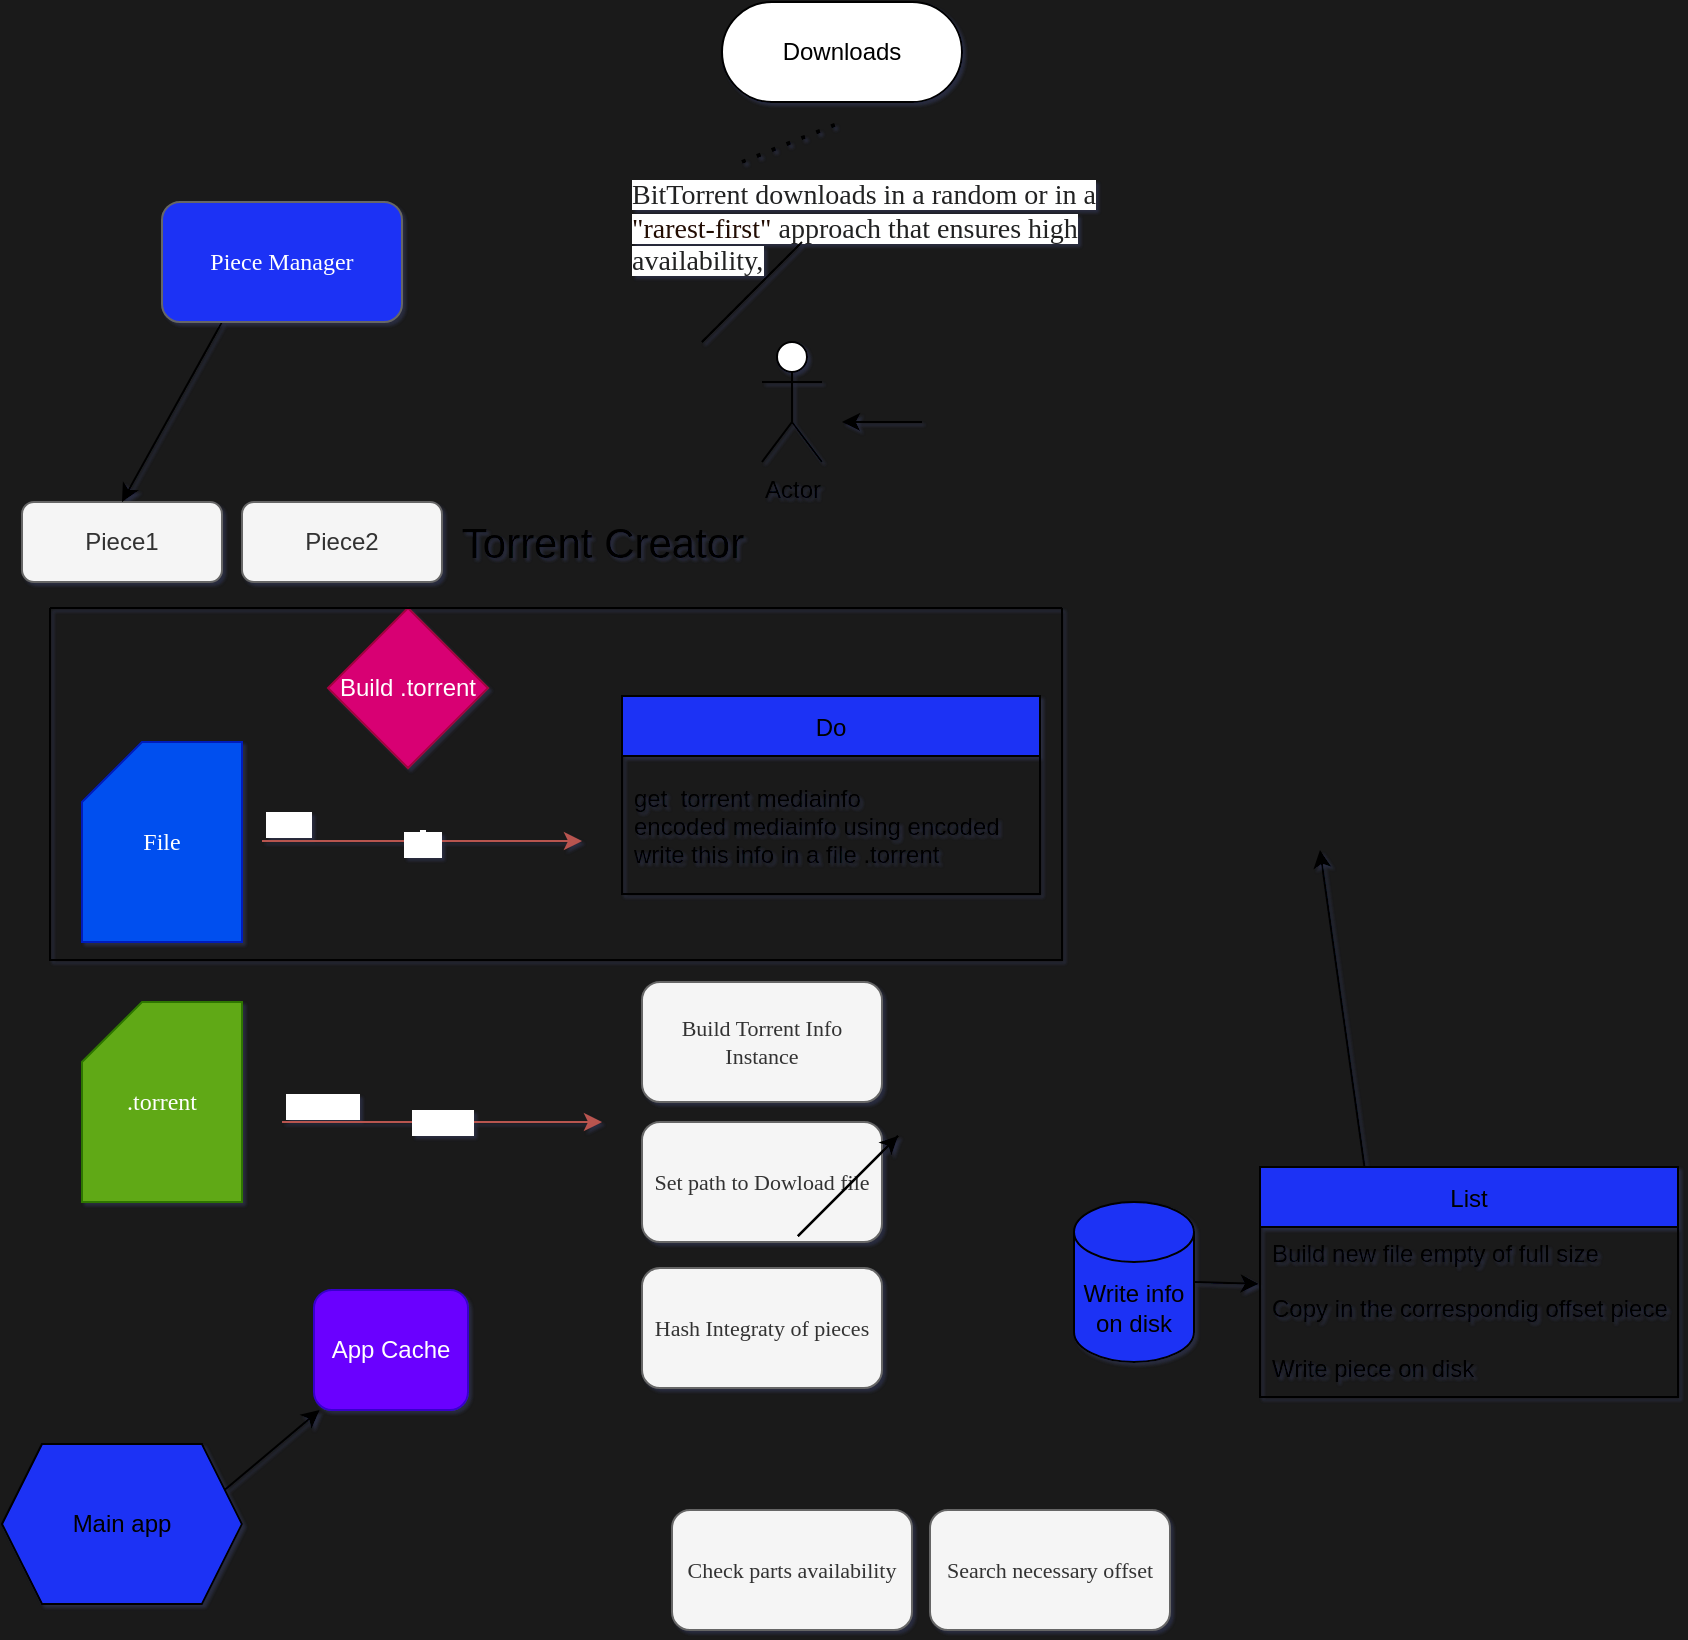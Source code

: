 <mxfile>
    <diagram id="1luOUwjNkrvO2G2qSXDc" name="Page-1">
        <mxGraphModel dx="1054" dy="607" grid="1" gridSize="11" guides="1" tooltips="1" connect="1" arrows="1" fold="1" page="1" pageScale="1" pageWidth="1100" pageHeight="1700" background="#1A1A1A" math="0" shadow="1">
            <root>
                <mxCell id="0"/>
                <mxCell id="1" parent="0"/>
                <mxCell id="2" value="Piece1" style="rounded=1;whiteSpace=wrap;html=1;fillColor=#f5f5f5;fontColor=#333333;strokeColor=#666666;" parent="1" vertex="1">
                    <mxGeometry x="30" y="310" width="100" height="40" as="geometry"/>
                </mxCell>
                <mxCell id="3" value="Actor" style="shape=umlActor;verticalLabelPosition=bottom;verticalAlign=top;html=1;outlineConnect=0;" parent="1" vertex="1">
                    <mxGeometry x="400" y="230" width="30" height="60" as="geometry"/>
                </mxCell>
                <mxCell id="4" value="&lt;h6&gt;&lt;font face=&quot;Tahoma&quot;&gt;&lt;span style=&quot;color: rgb(32 , 33 , 34) ; font-size: 14px ; font-weight: 400 ; background-color: rgb(255 , 255 , 255)&quot;&gt;BitTorrent downloads in a random or in a &lt;/span&gt;&lt;span style=&quot;font-size: 14px ; font-weight: 400 ; background-color: rgb(255 , 255 , 255)&quot;&gt;&lt;font color=&quot;#220b05&quot;&gt;&quot;rarest-first&quot;&lt;/font&gt;&lt;/span&gt;&lt;span style=&quot;color: rgb(32 , 33 , 34) ; font-size: 14px ; font-weight: 400 ; background-color: rgb(255 , 255 , 255)&quot;&gt;&amp;nbsp;approach that ensures high availability,&lt;/span&gt;&lt;/font&gt;&lt;/h6&gt;" style="text;html=1;strokeColor=none;fillColor=none;spacing=5;spacingTop=-20;whiteSpace=wrap;overflow=hidden;rounded=0;" parent="1" vertex="1">
                    <mxGeometry x="330" y="140" width="240" height="60" as="geometry"/>
                </mxCell>
                <mxCell id="5" value="Downloads" style="rounded=1;whiteSpace=wrap;html=1;arcSize=50;" parent="1" vertex="1">
                    <mxGeometry x="380" y="60" width="120" height="50" as="geometry"/>
                </mxCell>
                <mxCell id="6" value="" style="endArrow=none;dashed=1;html=1;dashPattern=1 3;strokeWidth=2;exitX=0.25;exitY=0;exitDx=0;exitDy=0;" parent="1" source="4" edge="1">
                    <mxGeometry width="50" height="50" relative="1" as="geometry">
                        <mxPoint x="370" y="230" as="sourcePoint"/>
                        <mxPoint x="440" y="120" as="targetPoint"/>
                    </mxGeometry>
                </mxCell>
                <mxCell id="13" style="edgeStyle=none;html=1;exitX=0.25;exitY=1;exitDx=0;exitDy=0;entryX=0.5;entryY=0;entryDx=0;entryDy=0;fontFamily=Tahoma;fontColor=#FFFFFF;" parent="1" source="7" target="2" edge="1">
                    <mxGeometry relative="1" as="geometry"/>
                </mxCell>
                <mxCell id="7" value="&lt;font color=&quot;#ffffff&quot;&gt;Piece Manager&lt;/font&gt;" style="rounded=1;whiteSpace=wrap;html=1;fontFamily=Tahoma;fontColor=#333333;fillColor=#1D33F5;strokeColor=#666666;" parent="1" vertex="1">
                    <mxGeometry x="100" y="160" width="120" height="60" as="geometry"/>
                </mxCell>
                <mxCell id="8" value="Piece2" style="rounded=1;whiteSpace=wrap;html=1;fillColor=#f5f5f5;fontColor=#333333;strokeColor=#666666;" parent="1" vertex="1">
                    <mxGeometry x="140" y="310" width="100" height="40" as="geometry"/>
                </mxCell>
                <mxCell id="9" value="" style="endArrow=none;dashed=1;html=1;fontFamily=Tahoma;fontColor=#FFFFFF;" parent="1" edge="1">
                    <mxGeometry width="50" height="50" relative="1" as="geometry">
                        <mxPoint x="370" y="230" as="sourcePoint"/>
                        <mxPoint x="420" y="180" as="targetPoint"/>
                    </mxGeometry>
                </mxCell>
                <mxCell id="11" value="" style="endArrow=none;html=1;fontFamily=Tahoma;fontColor=#FFFFFF;" parent="1" edge="1">
                    <mxGeometry width="50" height="50" relative="1" as="geometry">
                        <mxPoint x="370" y="230" as="sourcePoint"/>
                        <mxPoint x="420" y="180" as="targetPoint"/>
                    </mxGeometry>
                </mxCell>
                <mxCell id="12" value="" style="endArrow=classic;html=1;fontFamily=Tahoma;fontColor=#FFFFFF;" parent="1" edge="1">
                    <mxGeometry width="50" height="50" relative="1" as="geometry">
                        <mxPoint x="480" y="270" as="sourcePoint"/>
                        <mxPoint x="440" y="270" as="targetPoint"/>
                    </mxGeometry>
                </mxCell>
                <mxCell id="14" value="File" style="shape=card;whiteSpace=wrap;html=1;fontFamily=Tahoma;fontColor=#ffffff;fillColor=#0050ef;strokeColor=#001DBC;" parent="1" vertex="1">
                    <mxGeometry x="60" y="430" width="80" height="100" as="geometry"/>
                </mxCell>
                <mxCell id="15" value="l" style="endArrow=classic;html=1;fontFamily=Tahoma;fontColor=#FFFFFF;fillColor=#f8cecc;strokeColor=#b85450;" parent="1" edge="1">
                    <mxGeometry relative="1" as="geometry">
                        <mxPoint x="150" y="479.5" as="sourcePoint"/>
                        <mxPoint x="310" y="479.5" as="targetPoint"/>
                        <Array as="points">
                            <mxPoint x="230" y="479.5"/>
                        </Array>
                    </mxGeometry>
                </mxCell>
                <mxCell id="16" value="read" style="edgeLabel;resizable=0;html=1;align=center;verticalAlign=middle;fontFamily=Tahoma;fontColor=#FFFFFF;" parent="15" connectable="0" vertex="1">
                    <mxGeometry relative="1" as="geometry">
                        <mxPoint y="1" as="offset"/>
                    </mxGeometry>
                </mxCell>
                <mxCell id="17" value="bytes" style="edgeLabel;resizable=0;html=1;align=left;verticalAlign=bottom;fontFamily=Tahoma;fontColor=#FFFFFF;" parent="15" connectable="0" vertex="1">
                    <mxGeometry x="-1" relative="1" as="geometry"/>
                </mxCell>
                <mxCell id="19" value="Check parts availability" style="rounded=1;whiteSpace=wrap;html=1;fontFamily=Tahoma;fontSize=11;fontColor=#333333;fillColor=#f5f5f5;strokeColor=#666666;" parent="1" vertex="1">
                    <mxGeometry x="355" y="814" width="120" height="60" as="geometry"/>
                </mxCell>
                <mxCell id="20" value="Hash Integraty of pieces" style="rounded=1;whiteSpace=wrap;html=1;fontFamily=Tahoma;fontSize=11;fontColor=#333333;fillColor=#f5f5f5;strokeColor=#666666;" parent="1" vertex="1">
                    <mxGeometry x="340" y="693" width="120" height="60" as="geometry"/>
                </mxCell>
                <mxCell id="21" value="Search necessary offset" style="rounded=1;whiteSpace=wrap;html=1;fontFamily=Tahoma;fontSize=11;fontColor=#333333;fillColor=#f5f5f5;strokeColor=#666666;" parent="1" vertex="1">
                    <mxGeometry x="484" y="814" width="120" height="60" as="geometry"/>
                </mxCell>
                <mxCell id="22" value=".torrent" style="shape=card;whiteSpace=wrap;html=1;fontFamily=Tahoma;fontColor=#ffffff;fillColor=#60a917;strokeColor=#2D7600;" parent="1" vertex="1">
                    <mxGeometry x="60" y="560" width="80" height="100" as="geometry"/>
                </mxCell>
                <mxCell id="23" value="l" style="endArrow=classic;html=1;fontFamily=Tahoma;fontColor=#FFFFFF;fillColor=#f8cecc;strokeColor=#b85450;" parent="1" edge="1">
                    <mxGeometry relative="1" as="geometry">
                        <mxPoint x="160" y="620" as="sourcePoint"/>
                        <mxPoint x="320" y="620" as="targetPoint"/>
                        <Array as="points">
                            <mxPoint x="240" y="620"/>
                        </Array>
                        <mxPoint as="offset"/>
                    </mxGeometry>
                </mxCell>
                <mxCell id="24" value="decode" style="edgeLabel;resizable=0;html=1;align=center;verticalAlign=middle;fontFamily=Tahoma;fontColor=#FFFFFF;" parent="23" connectable="0" vertex="1">
                    <mxGeometry relative="1" as="geometry">
                        <mxPoint as="offset"/>
                    </mxGeometry>
                </mxCell>
                <mxCell id="25" value="bencode" style="edgeLabel;resizable=0;html=1;align=left;verticalAlign=bottom;fontFamily=Tahoma;fontColor=#FFFFFF;" parent="23" connectable="0" vertex="1">
                    <mxGeometry x="-1" relative="1" as="geometry"/>
                </mxCell>
                <mxCell id="26" value="Build Torrent Info Instance" style="rounded=1;whiteSpace=wrap;html=1;fontFamily=Tahoma;fontSize=11;fillColor=#f5f5f5;fontColor=#333333;strokeColor=#666666;" parent="1" vertex="1">
                    <mxGeometry x="340" y="550" width="120" height="60" as="geometry"/>
                </mxCell>
                <mxCell id="27" value="Set path to Dowload file" style="rounded=1;whiteSpace=wrap;html=1;fontFamily=Tahoma;fontSize=11;fillColor=#f5f5f5;strokeColor=#666666;fontColor=#333333;" parent="1" vertex="1">
                    <mxGeometry x="340" y="620" width="120" height="60" as="geometry"/>
                </mxCell>
                <mxCell id="28" value="App Cache" style="rounded=1;whiteSpace=wrap;html=1;fillColor=#6a00ff;fontColor=#ffffff;strokeColor=#3700CC;" parent="1" vertex="1">
                    <mxGeometry x="176" y="704" width="77" height="60" as="geometry"/>
                </mxCell>
                <mxCell id="39" style="edgeStyle=none;html=1;exitX=1;exitY=0.25;exitDx=0;exitDy=0;" parent="1" source="34" target="28" edge="1">
                    <mxGeometry relative="1" as="geometry"/>
                </mxCell>
                <mxCell id="34" value="Main app" style="shape=hexagon;perimeter=hexagonPerimeter2;whiteSpace=wrap;html=1;fixedSize=1;fillColor=#1D33F5;" parent="1" vertex="1">
                    <mxGeometry x="20" y="781" width="120" height="80" as="geometry"/>
                </mxCell>
                <mxCell id="35" value="" style="endArrow=none;html=1;" parent="1" edge="1">
                    <mxGeometry width="50" height="50" relative="1" as="geometry">
                        <mxPoint x="418" y="677" as="sourcePoint"/>
                        <mxPoint x="468" y="627" as="targetPoint"/>
                    </mxGeometry>
                </mxCell>
                <mxCell id="36" value="" style="endArrow=none;html=1;" parent="1" edge="1">
                    <mxGeometry width="50" height="50" relative="1" as="geometry">
                        <mxPoint x="418" y="677" as="sourcePoint"/>
                        <mxPoint x="468" y="627" as="targetPoint"/>
                    </mxGeometry>
                </mxCell>
                <mxCell id="37" value="" style="endArrow=none;html=1;" parent="1" edge="1">
                    <mxGeometry width="50" height="50" relative="1" as="geometry">
                        <mxPoint x="418" y="677" as="sourcePoint"/>
                        <mxPoint x="468" y="627" as="targetPoint"/>
                    </mxGeometry>
                </mxCell>
                <mxCell id="38" value="" style="endArrow=classic;html=1;" parent="1" edge="1">
                    <mxGeometry width="50" height="50" relative="1" as="geometry">
                        <mxPoint x="418" y="677" as="sourcePoint"/>
                        <mxPoint x="468" y="627" as="targetPoint"/>
                    </mxGeometry>
                </mxCell>
                <mxCell id="48" style="edgeStyle=none;html=1;exitX=1;exitY=0.5;exitDx=0;exitDy=0;exitPerimeter=0;entryX=-0.003;entryY=0.117;entryDx=0;entryDy=0;entryPerimeter=0;" parent="1" source="40" target="43" edge="1">
                    <mxGeometry relative="1" as="geometry"/>
                </mxCell>
                <mxCell id="40" value="Write info on disk" style="shape=cylinder3;whiteSpace=wrap;html=1;boundedLbl=1;backgroundOutline=1;size=15;fillColor=#1D33F5;" parent="1" vertex="1">
                    <mxGeometry x="556" y="660" width="60" height="80" as="geometry"/>
                </mxCell>
                <mxCell id="46" style="edgeStyle=none;html=1;exitX=0.25;exitY=0;exitDx=0;exitDy=0;" parent="1" source="41" edge="1">
                    <mxGeometry relative="1" as="geometry">
                        <mxPoint x="679" y="484" as="targetPoint"/>
                    </mxGeometry>
                </mxCell>
                <mxCell id="41" value="List" style="swimlane;fontStyle=0;childLayout=stackLayout;horizontal=1;startSize=30;horizontalStack=0;resizeParent=1;resizeParentMax=0;resizeLast=0;collapsible=1;marginBottom=0;fillColor=#1D33F5;" parent="1" vertex="1">
                    <mxGeometry x="649" y="642.5" width="209" height="115" as="geometry"/>
                </mxCell>
                <mxCell id="42" value="Build new file empty of full size" style="text;strokeColor=none;fillColor=none;align=left;verticalAlign=middle;spacingLeft=4;spacingRight=4;overflow=hidden;points=[[0,0.5],[1,0.5]];portConstraint=eastwest;rotatable=0;" parent="41" vertex="1">
                    <mxGeometry y="30" width="209" height="25" as="geometry"/>
                </mxCell>
                <mxCell id="43" value="Copy in the correspondig offset pieces" style="text;strokeColor=none;fillColor=none;align=left;verticalAlign=middle;spacingLeft=4;spacingRight=4;overflow=hidden;points=[[0,0.5],[1,0.5]];portConstraint=eastwest;rotatable=0;" parent="41" vertex="1">
                    <mxGeometry y="55" width="209" height="30" as="geometry"/>
                </mxCell>
                <mxCell id="44" value="Write piece on disk" style="text;strokeColor=none;fillColor=none;align=left;verticalAlign=middle;spacingLeft=4;spacingRight=4;overflow=hidden;points=[[0,0.5],[1,0.5]];portConstraint=eastwest;rotatable=0;" parent="41" vertex="1">
                    <mxGeometry y="85" width="209" height="30" as="geometry"/>
                </mxCell>
                <mxCell id="50" value="Build .torrent" style="rhombus;whiteSpace=wrap;html=1;fillColor=#d80073;fontColor=#ffffff;strokeColor=#A50040;" parent="1" vertex="1">
                    <mxGeometry x="183" y="363" width="80" height="80" as="geometry"/>
                </mxCell>
                <mxCell id="55" value="" style="swimlane;startSize=0;" parent="1" vertex="1">
                    <mxGeometry x="44" y="363" width="506" height="176" as="geometry"/>
                </mxCell>
                <mxCell id="51" value="Do" style="swimlane;fontStyle=0;childLayout=stackLayout;horizontal=1;startSize=30;horizontalStack=0;resizeParent=1;resizeParentMax=0;resizeLast=0;collapsible=1;marginBottom=0;fillColor=#1D33F5;" parent="55" vertex="1">
                    <mxGeometry x="286" y="44" width="209" height="99" as="geometry"/>
                </mxCell>
                <mxCell id="52" value="get  torrent mediainfo&#10;encoded mediainfo using encoded&#10;write this info in a file .torrent" style="text;strokeColor=none;fillColor=none;align=left;verticalAlign=middle;spacingLeft=4;spacingRight=4;overflow=hidden;points=[[0,0.5],[1,0.5]];portConstraint=eastwest;rotatable=0;" parent="51" vertex="1">
                    <mxGeometry y="30" width="209" height="69" as="geometry"/>
                </mxCell>
                <mxCell id="57" value="&lt;font style=&quot;font-size: 21px&quot;&gt;Torrent Creator&lt;/font&gt;" style="text;html=1;strokeColor=none;fillColor=none;align=center;verticalAlign=middle;whiteSpace=wrap;rounded=0;" vertex="1" parent="1">
                    <mxGeometry x="216" y="302.5" width="209" height="55" as="geometry"/>
                </mxCell>
            </root>
        </mxGraphModel>
    </diagram>
</mxfile>